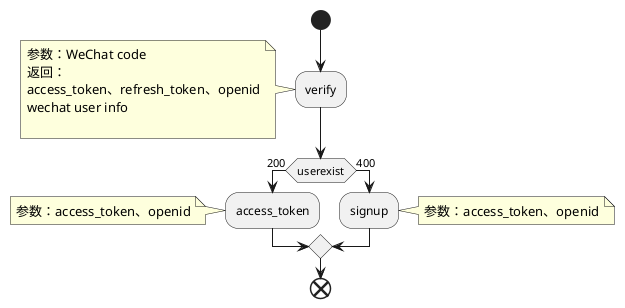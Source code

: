 @startuml
start
:verify;
note left
参数：WeChat code
返回：
access_token、refresh_token、openid
wechat user info

end note
if (userexist) then (200)
    :access_token;
    note left
    参数：access_token、openid
    end note
else (400)
    :signup;
    note right
    参数：access_token、openid
    end note
endif

end
@enduml